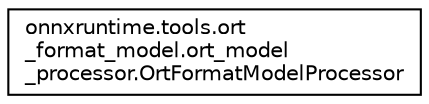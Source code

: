 digraph "Graphical Class Hierarchy"
{
 // LATEX_PDF_SIZE
  edge [fontname="Helvetica",fontsize="10",labelfontname="Helvetica",labelfontsize="10"];
  node [fontname="Helvetica",fontsize="10",shape=record];
  rankdir="LR";
  Node0 [label="onnxruntime.tools.ort\l_format_model.ort_model\l_processor.OrtFormatModelProcessor",height=0.2,width=0.4,color="black", fillcolor="white", style="filled",URL="$classonnxruntime_1_1tools_1_1ort__format__model_1_1ort__model__processor_1_1OrtFormatModelProcessor.html",tooltip=" "];
}
